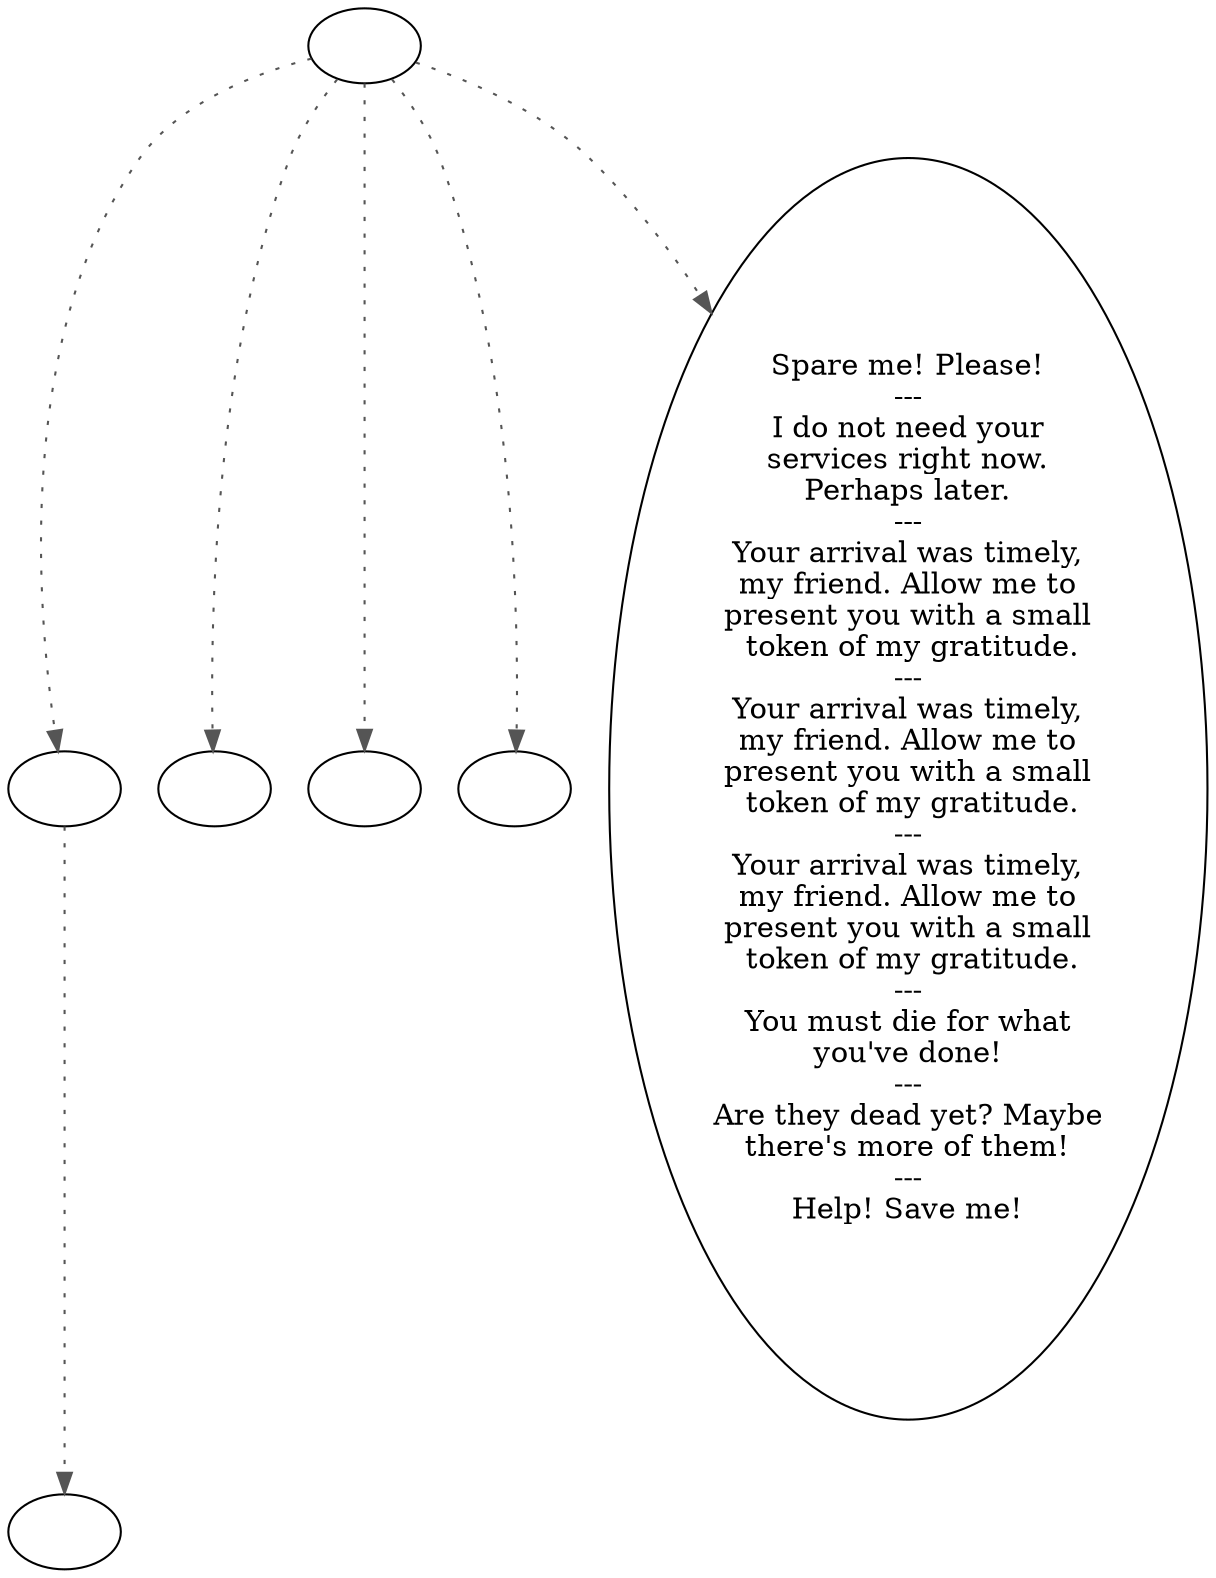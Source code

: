 digraph GENMERCB {
  "start" [style=filled       fillcolor="#FFFFFF"       color="#000000"]
  "start" -> "critter_p_proc" [style=dotted color="#555555"]
  "start" -> "damage_p_proc" [style=dotted color="#555555"]
  "start" -> "destroy_p_proc" [style=dotted color="#555555"]
  "start" -> "pickup_p_proc" [style=dotted color="#555555"]
  "start" -> "talk_p_proc" [style=dotted color="#555555"]
  "start" [label=""]
  "critter_p_proc" [style=filled       fillcolor="#FFFFFF"       color="#000000"]
  "critter_p_proc" -> "flee_dude" [style=dotted color="#555555"]
  "critter_p_proc" [label=""]
  "damage_p_proc" [style=filled       fillcolor="#FFFFFF"       color="#000000"]
  "damage_p_proc" [label=""]
  "destroy_p_proc" [style=filled       fillcolor="#FFFFFF"       color="#000000"]
  "destroy_p_proc" [label=""]
  "pickup_p_proc" [style=filled       fillcolor="#FFFFFF"       color="#000000"]
  "pickup_p_proc" [label=""]
  "talk_p_proc" [style=filled       fillcolor="#FFFFFF"       color="#000000"]
  "talk_p_proc" [label="Spare me! Please!\n---\nI do not need your\nservices right now.\nPerhaps later.\n---\nYour arrival was timely,\nmy friend. Allow me to\npresent you with a small\n token of my gratitude.\n---\nYour arrival was timely,\nmy friend. Allow me to\npresent you with a small\n token of my gratitude.\n---\nYour arrival was timely,\nmy friend. Allow me to\npresent you with a small\n token of my gratitude.\n---\nYou must die for what\nyou've done!\n---\nAre they dead yet? Maybe\nthere's more of them!\n---\nHelp! Save me!"]
  "flee_dude" [style=filled       fillcolor="#FFFFFF"       color="#000000"]
  "flee_dude" [label=""]
}